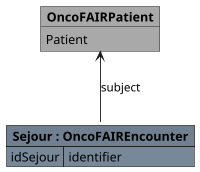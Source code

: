 @startuml

scale 200 width

object "**OncoFAIRPatient**" as OncoFAIRPatient #DarkGray {
    Patient
}

map "**Sejour : OncoFAIREncounter**" as Sejour #back:LightSlateGray;header:SlateGray {
    idSejour => identifier
}

Sejour -u-> OncoFAIRPatient : subject

@enduml